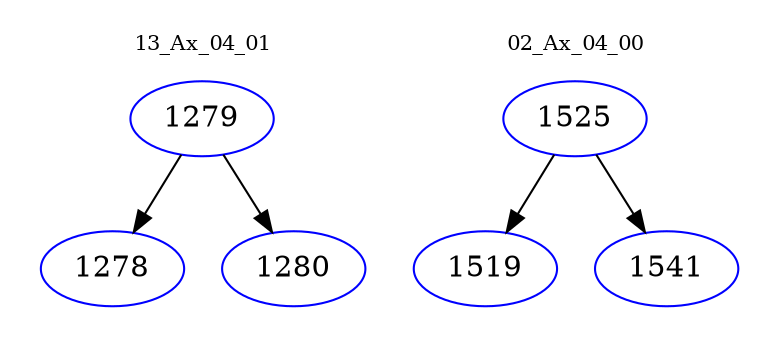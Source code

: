 digraph{
subgraph cluster_0 {
color = white
label = "13_Ax_04_01";
fontsize=10;
T0_1279 [label="1279", color="blue"]
T0_1279 -> T0_1278 [color="black"]
T0_1278 [label="1278", color="blue"]
T0_1279 -> T0_1280 [color="black"]
T0_1280 [label="1280", color="blue"]
}
subgraph cluster_1 {
color = white
label = "02_Ax_04_00";
fontsize=10;
T1_1525 [label="1525", color="blue"]
T1_1525 -> T1_1519 [color="black"]
T1_1519 [label="1519", color="blue"]
T1_1525 -> T1_1541 [color="black"]
T1_1541 [label="1541", color="blue"]
}
}
